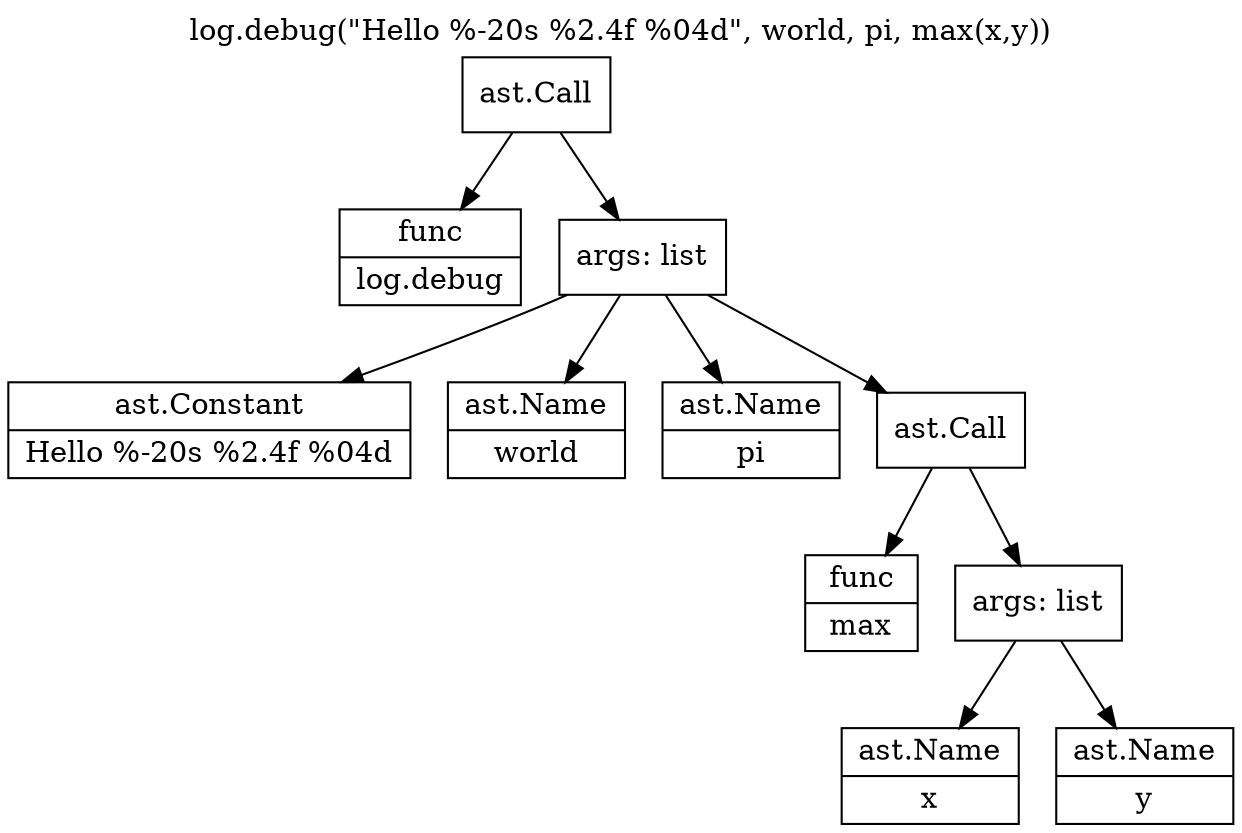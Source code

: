 digraph AST {
	graph [label="log.debug(\"Hello %-20s %2.4f %04d\", world, pi, max(x,y))" labelloc=t]
	node [shape=record]
	node_1 [label="ast.Call"]
	node_2 [label="{func|log.debug}"]
	node_3 [label="args: list"]
	node_1 -> node_2
	node_1 -> node_3
	node_4 [label="{ast.Constant|Hello %-20s %2.4f %04d}"]
	node_3 -> node_4
	node_5 [label="{ast.Name|world}"]
	node_3 -> node_5
	node_6 [label="{ast.Name|pi}"]
	node_3 -> node_6
	node_7 [label="ast.Call"]
	node_8 [label="{func|max}"]
	node_9 [label="args: list"]
	node_7 -> node_8
	node_7 -> node_9
	node_10 [label="{ast.Name|x}"]
	node_9 -> node_10
	node_11 [label="{ast.Name|y}"]
	node_9 -> node_11
	node_3 -> node_7
}
